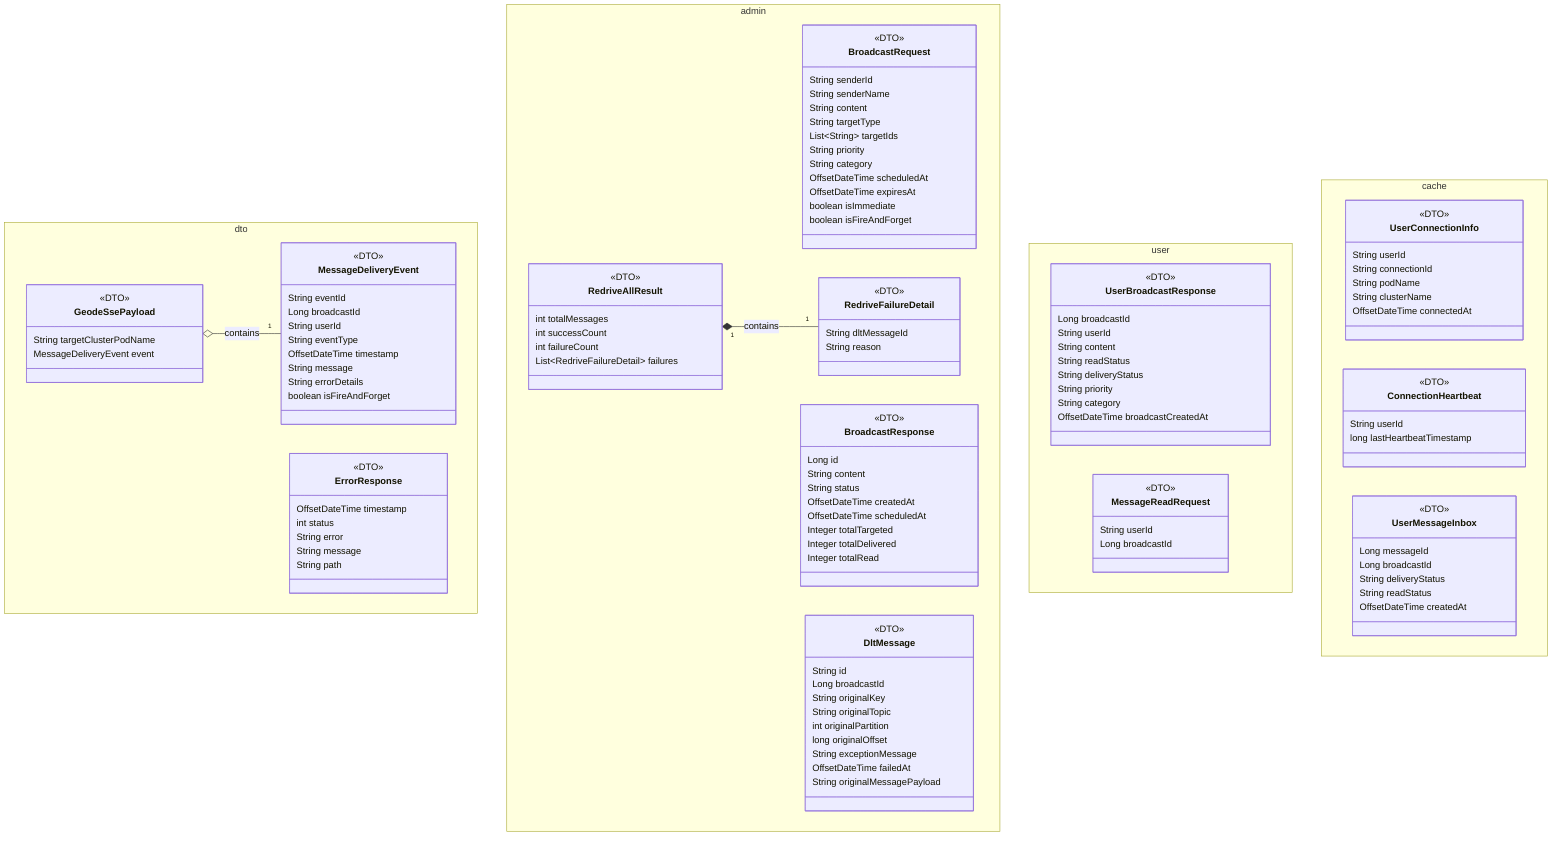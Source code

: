 classDiagram
    direction TB

    namespace dto {
        class MessageDeliveryEvent {
            <<DTO>>
            String eventId
            Long broadcastId
            String userId
            String eventType
            OffsetDateTime timestamp
            String message
            String errorDetails
            boolean isFireAndForget
        }
        class ErrorResponse {
            <<DTO>>
            OffsetDateTime timestamp
            int status
            String error
            String message
            String path
        }
        class GeodeSsePayload {
            <<DTO>>
            String targetClusterPodName
            MessageDeliveryEvent event
        }
    }

    namespace admin {
        class BroadcastRequest {
            <<DTO>>
            String senderId
            String senderName
            String content
            String targetType
            List~String~ targetIds
            String priority
            String category
            OffsetDateTime scheduledAt
            OffsetDateTime expiresAt
            boolean isImmediate
            boolean isFireAndForget
        }
        class BroadcastResponse {
            <<DTO>>
            Long id
            String content
            String status
            OffsetDateTime createdAt
            OffsetDateTime scheduledAt
            Integer totalTargeted
            Integer totalDelivered
            Integer totalRead
        }
        class DltMessage {
            <<DTO>>
            String id
            Long broadcastId
            String originalKey
            String originalTopic
            int originalPartition
            long originalOffset
            String exceptionMessage
            OffsetDateTime failedAt
            String originalMessagePayload
        }
        class RedriveAllResult {
            <<DTO>>
            int totalMessages
            int successCount
            int failureCount
            List~RedriveFailureDetail~ failures
        }
        class RedriveFailureDetail {
            <<DTO>>
            String dltMessageId
            String reason
        }
    }

    namespace user {
        class UserBroadcastResponse {
            <<DTO>>
            Long broadcastId
            String userId
            String content
            String readStatus
            String deliveryStatus
            String priority
            String category
            OffsetDateTime broadcastCreatedAt
        }
        class MessageReadRequest {
            <<DTO>>
            String userId
            Long broadcastId
        }
    }

    namespace cache {
        class UserConnectionInfo {
            <<DTO>>
            String userId
            String connectionId
            String podName
            String clusterName
            OffsetDateTime connectedAt
        }
        class ConnectionHeartbeat {
            <<DTO>>
            String userId
            long lastHeartbeatTimestamp
        }
        class UserMessageInbox {
            <<DTO>>
            Long messageId
            Long broadcastId
            String deliveryStatus
            String readStatus
            OffsetDateTime createdAt
        }
    }
    
    RedriveAllResult "1" *-- "1" RedriveFailureDetail : contains
    GeodeSsePayload o-- "1" MessageDeliveryEvent : contains